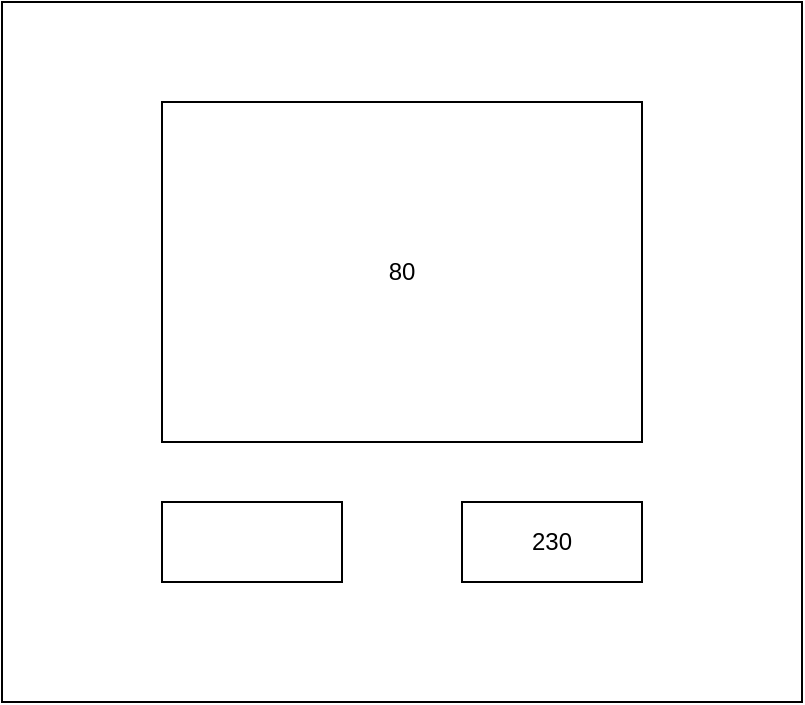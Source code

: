 <mxfile version="20.6.2" type="device"><diagram id="DIgN8i6dDuU61dieBCck" name="第 1 页"><mxGraphModel dx="1038" dy="667" grid="1" gridSize="10" guides="1" tooltips="1" connect="1" arrows="1" fold="1" page="1" pageScale="1" pageWidth="827" pageHeight="1169" math="0" shadow="0"><root><mxCell id="0"/><mxCell id="1" parent="0"/><mxCell id="siojTcPQwLn22wHilOD_-1" value="" style="rounded=0;whiteSpace=wrap;html=1;" parent="1" vertex="1"><mxGeometry width="400" height="350" as="geometry"/></mxCell><mxCell id="FIY2vbAQ1AVPJmhKnv2y-7" value="" style="rounded=0;whiteSpace=wrap;html=1;" vertex="1" parent="1"><mxGeometry x="80" y="250" width="90" height="40" as="geometry"/></mxCell><mxCell id="FIY2vbAQ1AVPJmhKnv2y-8" value="230" style="rounded=0;whiteSpace=wrap;html=1;" vertex="1" parent="1"><mxGeometry x="230" y="250" width="90" height="40" as="geometry"/></mxCell><mxCell id="FIY2vbAQ1AVPJmhKnv2y-12" value="80" style="rounded=0;whiteSpace=wrap;html=1;" vertex="1" parent="1"><mxGeometry x="80" y="50" width="240" height="170" as="geometry"/></mxCell></root></mxGraphModel></diagram></mxfile>
